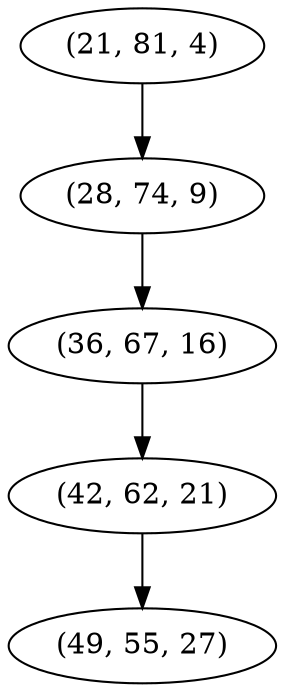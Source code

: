 digraph tree {
    "(21, 81, 4)";
    "(28, 74, 9)";
    "(36, 67, 16)";
    "(42, 62, 21)";
    "(49, 55, 27)";
    "(21, 81, 4)" -> "(28, 74, 9)";
    "(28, 74, 9)" -> "(36, 67, 16)";
    "(36, 67, 16)" -> "(42, 62, 21)";
    "(42, 62, 21)" -> "(49, 55, 27)";
}
